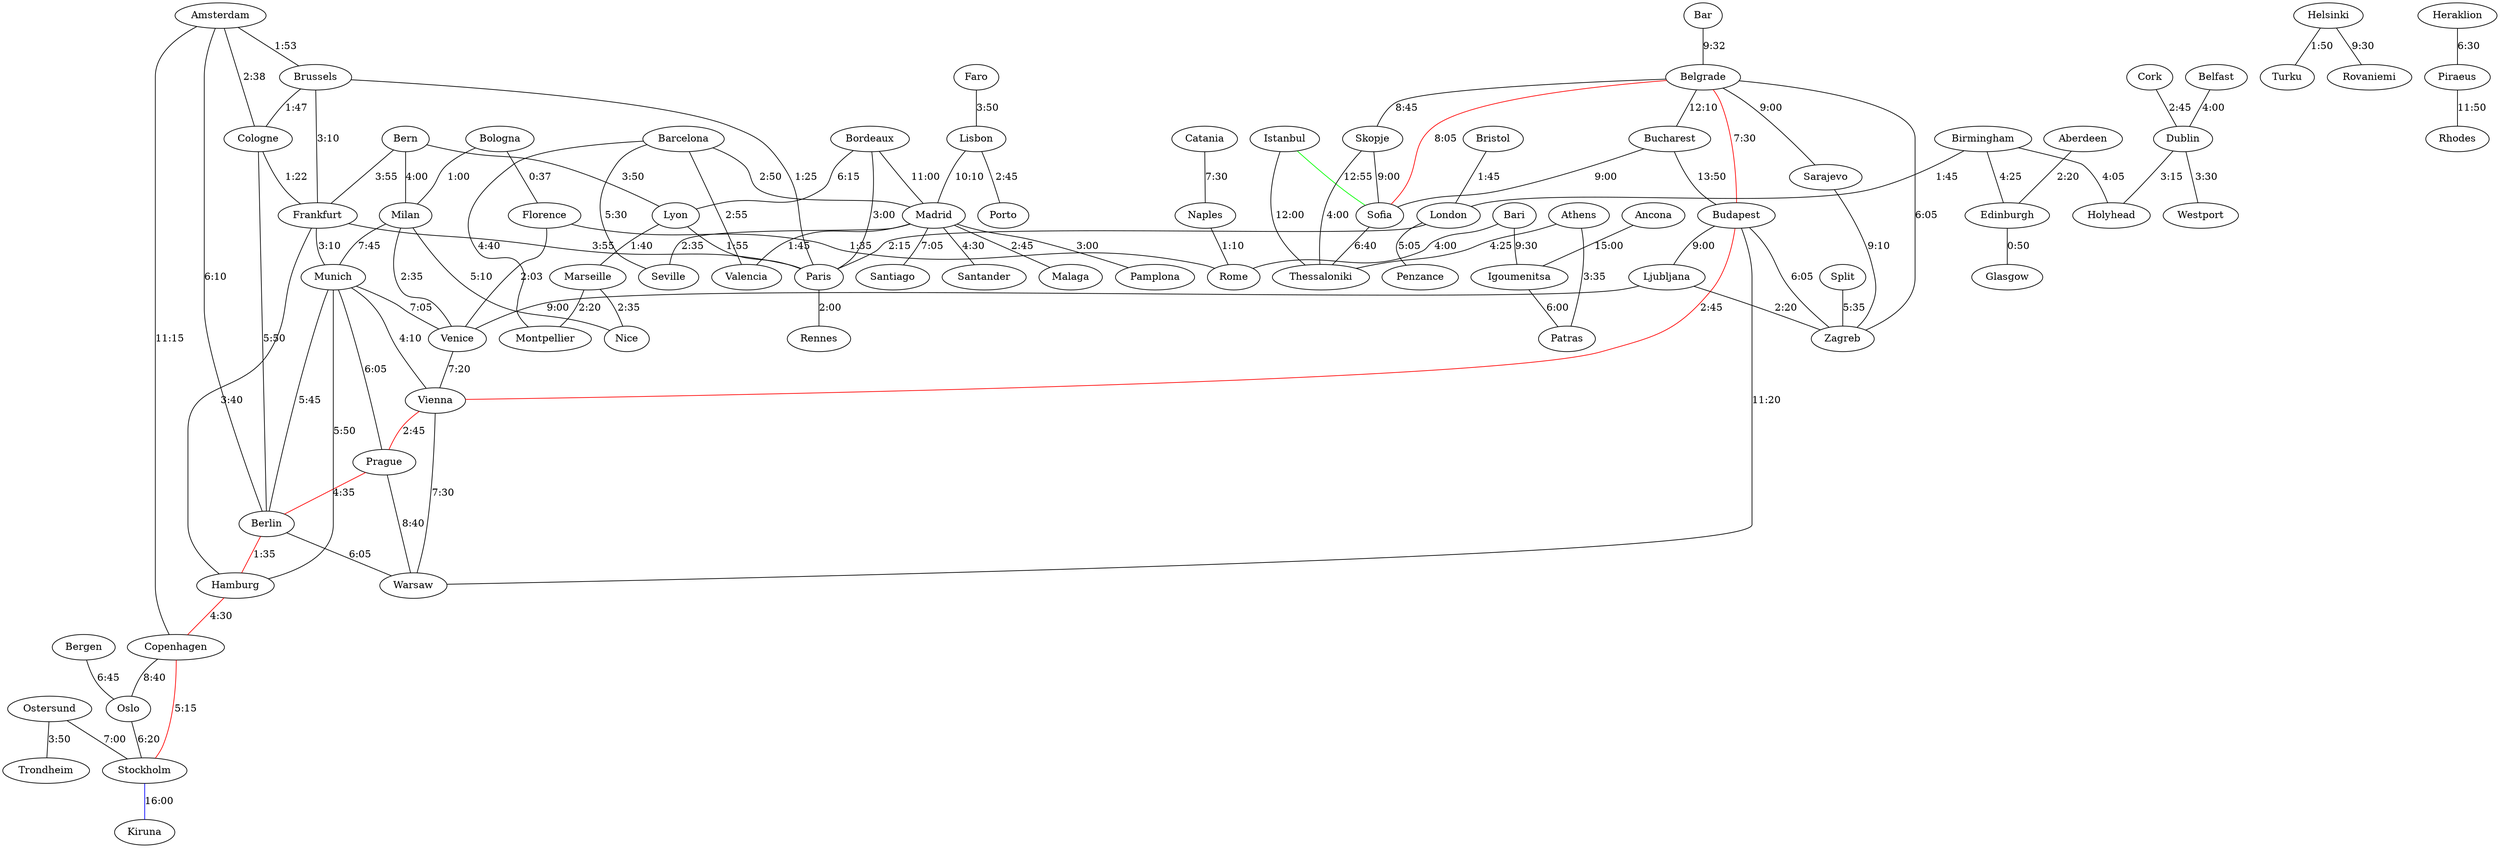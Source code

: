 graph { 
  Bergen--Oslo[label="6:45"]
  Bologna--Florence[label="0:37"]
  Ostersund--Trondheim[label="3:50"]
  Helsinki--Turku[label="1:50"]
  Barcelona--Montpellier[label="4:40"]
  Sarajevo--Zagreb[label="9:10"]
  Catania--Naples[label="7:30"]
  Cologne--Frankfurt[label="1:22"]
  Heraklion--Piraeus[label="6:30"]
  Belfast--Dublin[label="4:00"]
  Athens--Thessaloniki[label="4:25"]
  Lyon--Paris[label="1:55"]
  Bristol--London[label="1:45"]
  Dublin--Holyhead[label="3:15"]
  Barcelona--Valencia[label="2:55"]
  Budapest--Ljubljana[label="9:00"]
  Belgrade--Budapest [label="7:30"][color="red"]
  Stockholm--Kiruna [label="16:00"][color="blue"]
  Amsterdam--Brussels[label="1:53"]
  Oslo--Stockholm[label="6:20"]
  Marseille--Montpellier[label="2:20"]
  Brussels--Frankfurt[label="3:10"]
  Madrid--Santiago[label="7:05"]
  Madrid--Seville[label="2:35"]
  Sofia--Thessaloniki[label="6:40"]
  Aberdeen--Edinburgh[label="2:20"]
  Budapest--Zagreb[label="6:05"]
  Prague--Warsaw[label="8:40"]
  Sofia--Belgrade [label="8:05"][color="red"]
  Milan--Nice[label="5:10"]
  Florence--Venice[label="2:03"]
  Copenhagen--Stockholm [label="5:15"][color="red"]
  Amsterdam--Cologne[label="2:38"]
  Bucharest--Budapest[label="13:50"]
  Helsinki--Rovaniemi[label="9:30"]
  Bologna--Milan[label="1:00"]
  Berlin--Munich[label="5:45"]
  Igoumenitsa--Patras[label="6:00"]
  Frankfurt--Munich[label="3:10"]
  Madrid--Santander[label="4:30"]
  Barcelona--Seville[label="5:30"]
  Lisbon--Madrid[label="10:10"]
  Ljubljana--Venice[label="9:00"]
  Belgrade--Zagreb[label="6:05"]
  Faro--Lisbon[label="3:50"]
  Lisbon--Porto[label="2:45"]
  Bern--Milan[label="4:00"]
  Brussels--Paris[label="1:25"]
  Hamburg--Copenhagen [label="4:30"][color="red"]
  Bari--Rome[label="4:00"]
  Bordeaux--Lyon[label="6:15"]
  Edinburgh--Glasgow[label="0:50"]
  Paris--Rennes[label="2:00"]
  Bern--Lyon[label="3:50"]
  Belgrade--Bucharest[label="12:10"]
  Istanbul--Sofia [label="12:55"][color="green"]
  London--Paris[label="2:15"]
  Copenhagen--Oslo[label="8:40"]
  Skopje--Thessaloniki[label="4:00"]
  Ljubljana--Zagreb[label="2:20"]
  Budapest--Warsaw[label="11:20"]
  Vienna--Warsaw[label="7:30"]
  Prague--Berlin [label="4:35"][color="red"]
  Berlin--Warsaw[label="6:05"]
  Frankfurt--Hamburg[label="3:40"]
  Amsterdam--Berlin[label="6:10"]
  Bordeaux--Madrid[label="11:00"]
  Brussels--Cologne[label="1:47"]
  Ancona--Igoumenitsa[label="15:00"]
  Belgrade--Sarajevo[label="9:00"]
  Bordeaux--Paris[label="3:00"]
  Milan--Venice[label="2:35"]
  Bucharest--Sofia[label="9:00"]
  Florence--Rome[label="1:35"]
  Bar--Belgrade[label="9:32"]
  Birmingham--London[label="1:45"]
  Piraeus--Rhodes[label="11:50"]
  Munich--Venice[label="7:05"]
  Birmingham--Edinburgh[label="4:25"]
  Bern--Frankfurt[label="3:55"]
  Frankfurt--Paris[label="3:55"]
  Munich--Vienna[label="4:10"]
  Budapest--Vienna [label="2:45"][color="red"]
  Birmingham--Holyhead[label="4:05"]
  Marseille--Nice[label="2:35"]
  Berlin--Hamburg [label="1:35"][color="red"]
  Bari--Igoumenitsa[label="9:30"]
  Milan--Munich[label="7:45"]
  Barcelona--Madrid[label="2:50"]
  Cork--Dublin[label="2:45"]
  London--Penzance[label="5:05"]
  Istanbul--Thessaloniki[label="12:00"]
  Dublin--Westport[label="3:30"]
  Venice--Vienna[label="7:20"]
  Skopje--Sofia[label="9:00"]
  Munich--Prague[label="6:05"]
  Vienna--Prague [label="2:45"][color="red"]
  Madrid--Malaga[label="2:45"]
  Madrid--Valencia[label="1:45"]
  Naples--Rome[label="1:10"]
  Berlin--Cologne[label="5:50"]
  Belgrade--Skopje[label="8:45"]
  Hamburg--Munich[label="5:50"]
  Split--Zagreb[label="5:35"]
  Ostersund--Stockholm[label="7:00"]
  Madrid--Pamplona[label="3:00"]
  Athens--Patras[label="3:35"]
  Amsterdam--Copenhagen[label="11:15"]
  Lyon--Marseille[label="1:40"]
}